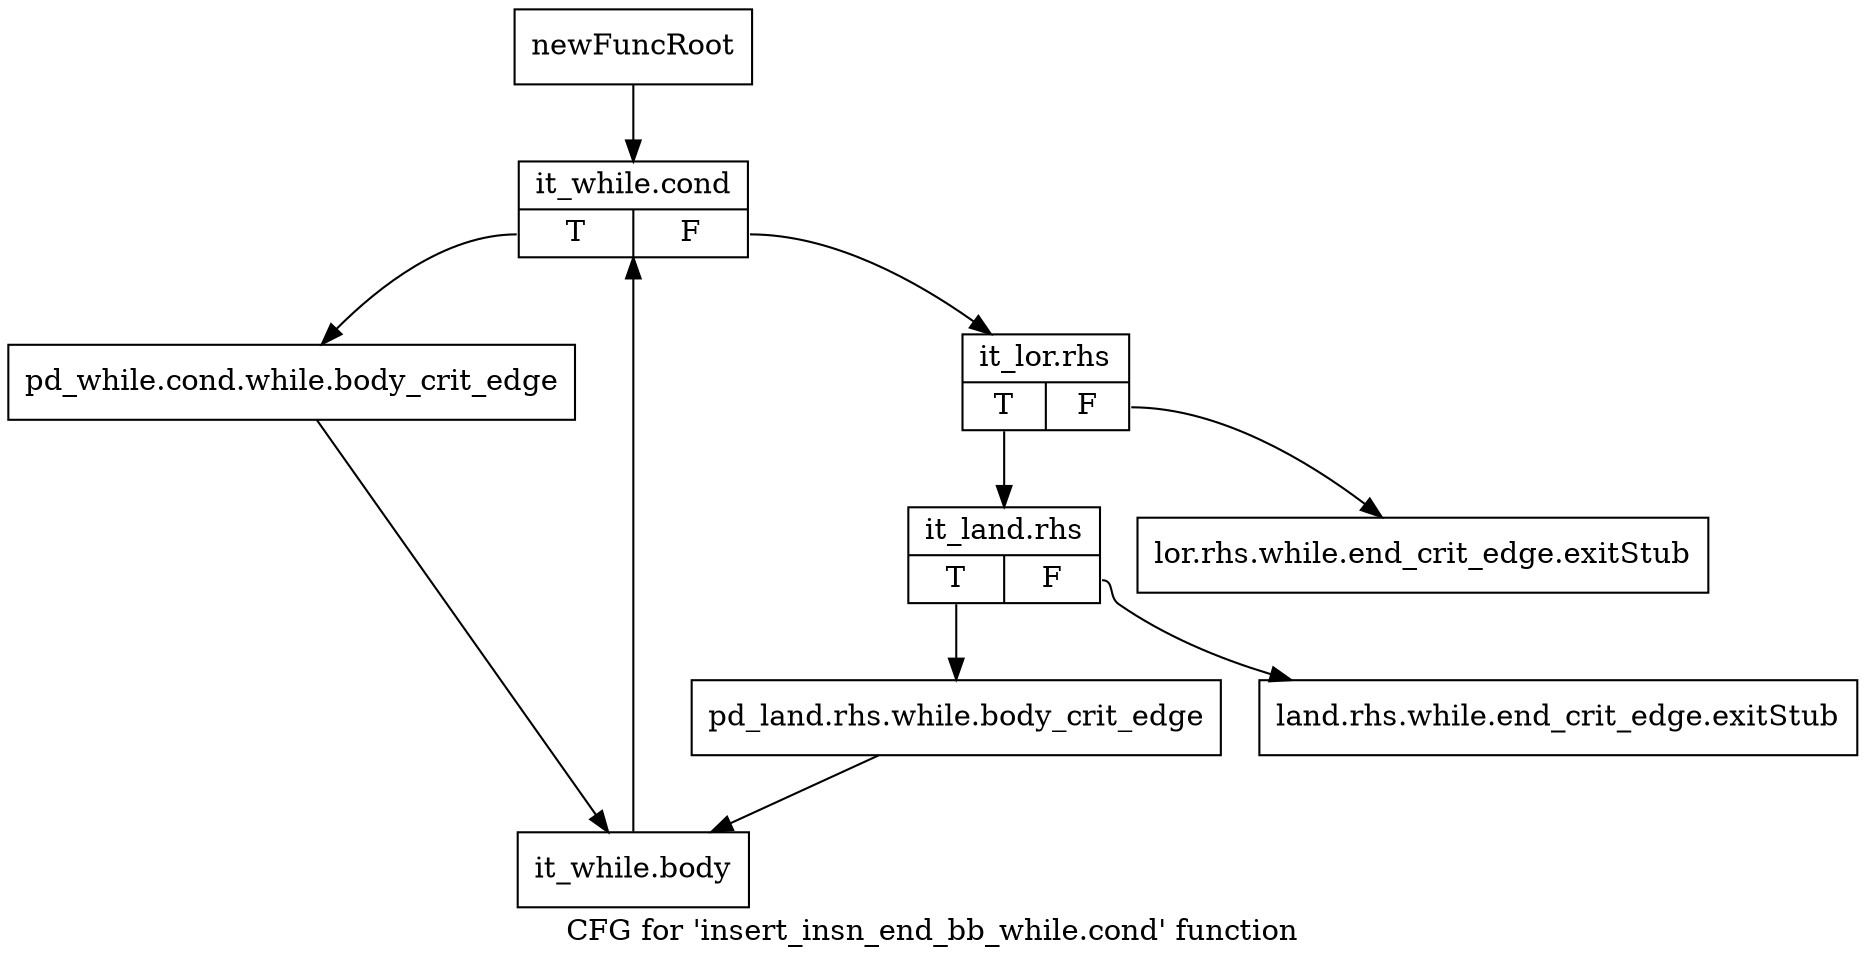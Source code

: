 digraph "CFG for 'insert_insn_end_bb_while.cond' function" {
	label="CFG for 'insert_insn_end_bb_while.cond' function";

	Node0xb12af70 [shape=record,label="{newFuncRoot}"];
	Node0xb12af70 -> Node0xb12b060;
	Node0xb12afc0 [shape=record,label="{lor.rhs.while.end_crit_edge.exitStub}"];
	Node0xb12b010 [shape=record,label="{land.rhs.while.end_crit_edge.exitStub}"];
	Node0xb12b060 [shape=record,label="{it_while.cond|{<s0>T|<s1>F}}"];
	Node0xb12b060:s0 -> Node0xb12b1a0;
	Node0xb12b060:s1 -> Node0xb12b0b0;
	Node0xb12b0b0 [shape=record,label="{it_lor.rhs|{<s0>T|<s1>F}}"];
	Node0xb12b0b0:s0 -> Node0xb12b100;
	Node0xb12b0b0:s1 -> Node0xb12afc0;
	Node0xb12b100 [shape=record,label="{it_land.rhs|{<s0>T|<s1>F}}"];
	Node0xb12b100:s0 -> Node0xb12b150;
	Node0xb12b100:s1 -> Node0xb12b010;
	Node0xb12b150 [shape=record,label="{pd_land.rhs.while.body_crit_edge}"];
	Node0xb12b150 -> Node0xb12b1f0;
	Node0xb12b1a0 [shape=record,label="{pd_while.cond.while.body_crit_edge}"];
	Node0xb12b1a0 -> Node0xb12b1f0;
	Node0xb12b1f0 [shape=record,label="{it_while.body}"];
	Node0xb12b1f0 -> Node0xb12b060;
}
